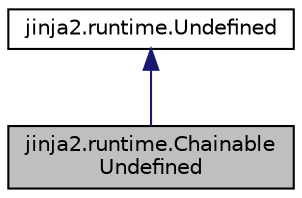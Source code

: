 digraph "jinja2.runtime.ChainableUndefined"
{
 // LATEX_PDF_SIZE
  edge [fontname="Helvetica",fontsize="10",labelfontname="Helvetica",labelfontsize="10"];
  node [fontname="Helvetica",fontsize="10",shape=record];
  Node1 [label="jinja2.runtime.Chainable\lUndefined",height=0.2,width=0.4,color="black", fillcolor="grey75", style="filled", fontcolor="black",tooltip=" "];
  Node2 -> Node1 [dir="back",color="midnightblue",fontsize="10",style="solid",fontname="Helvetica"];
  Node2 [label="jinja2.runtime.Undefined",height=0.2,width=0.4,color="black", fillcolor="white", style="filled",URL="$classjinja2_1_1runtime_1_1Undefined.html",tooltip=" "];
}
